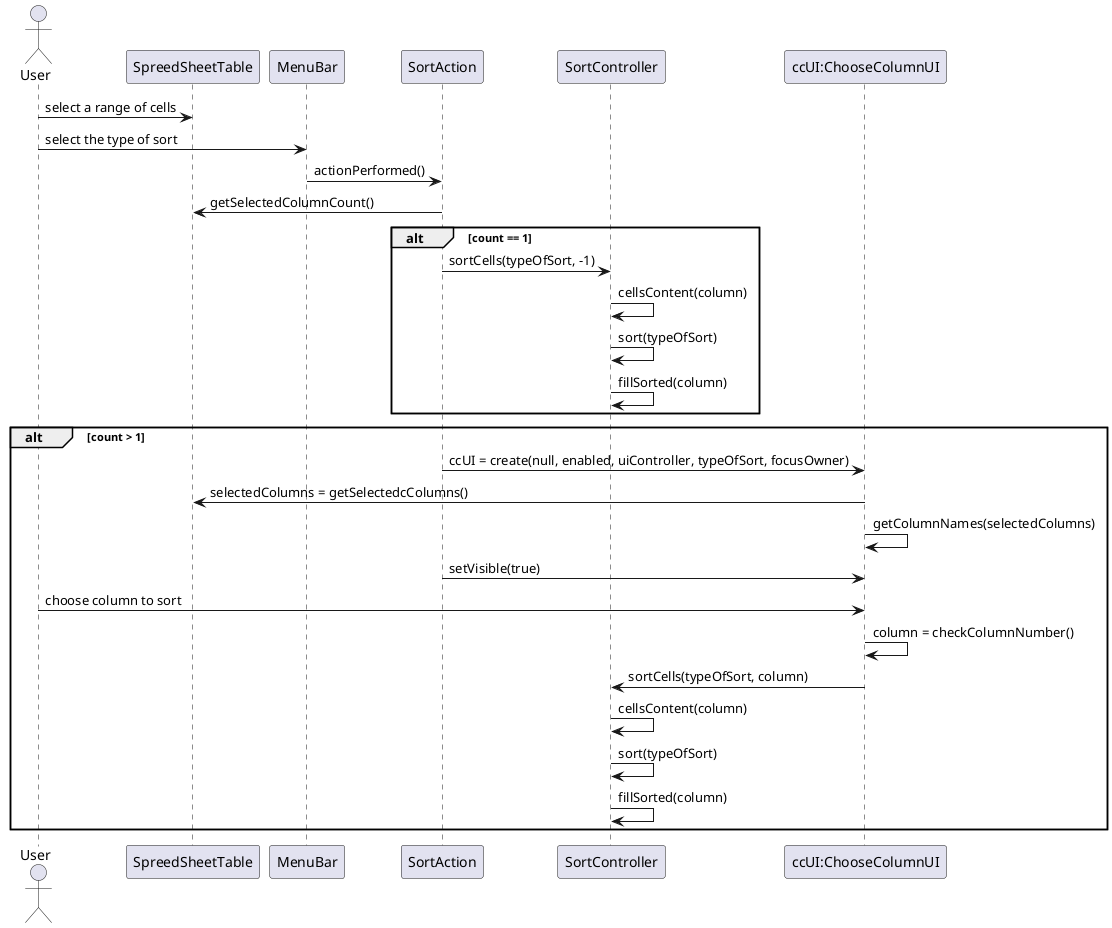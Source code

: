 @startuml doc-files/design_core_03_02.png
actor "User"
participant "SpreedSheetTable" as sst
participant "MenuBar" as mb
participant "SortAction" as sa
participant "SortController" as sc
participant "ccUI:ChooseColumnUI" as ccUI

User->sst:select a range of cells
User->mb:select the type of sort
mb->sa:actionPerformed()
sst<-sa:getSelectedColumnCount()
alt count == 1
    sa->sc:sortCells(typeOfSort, -1)
    sc->sc:cellsContent(column)
    sc->sc:sort(typeOfSort)
    sc->sc:fillSorted(column)
end alt
alt count > 1
    sa->ccUI: ccUI = create(null, enabled, uiController, typeOfSort, focusOwner)
    ccUI->sst: selectedColumns = getSelectedcColumns()
    ccUI->ccUI: getColumnNames(selectedColumns)
    sa->ccUI: setVisible(true)
    User->ccUI: choose column to sort
    ccUI->ccUI: column = checkColumnNumber()
    ccUI->sc: sortCells(typeOfSort, column)
    sc->sc:cellsContent(column)
    sc->sc:sort(typeOfSort)
    sc->sc:fillSorted(column)
end alt 
@enduml